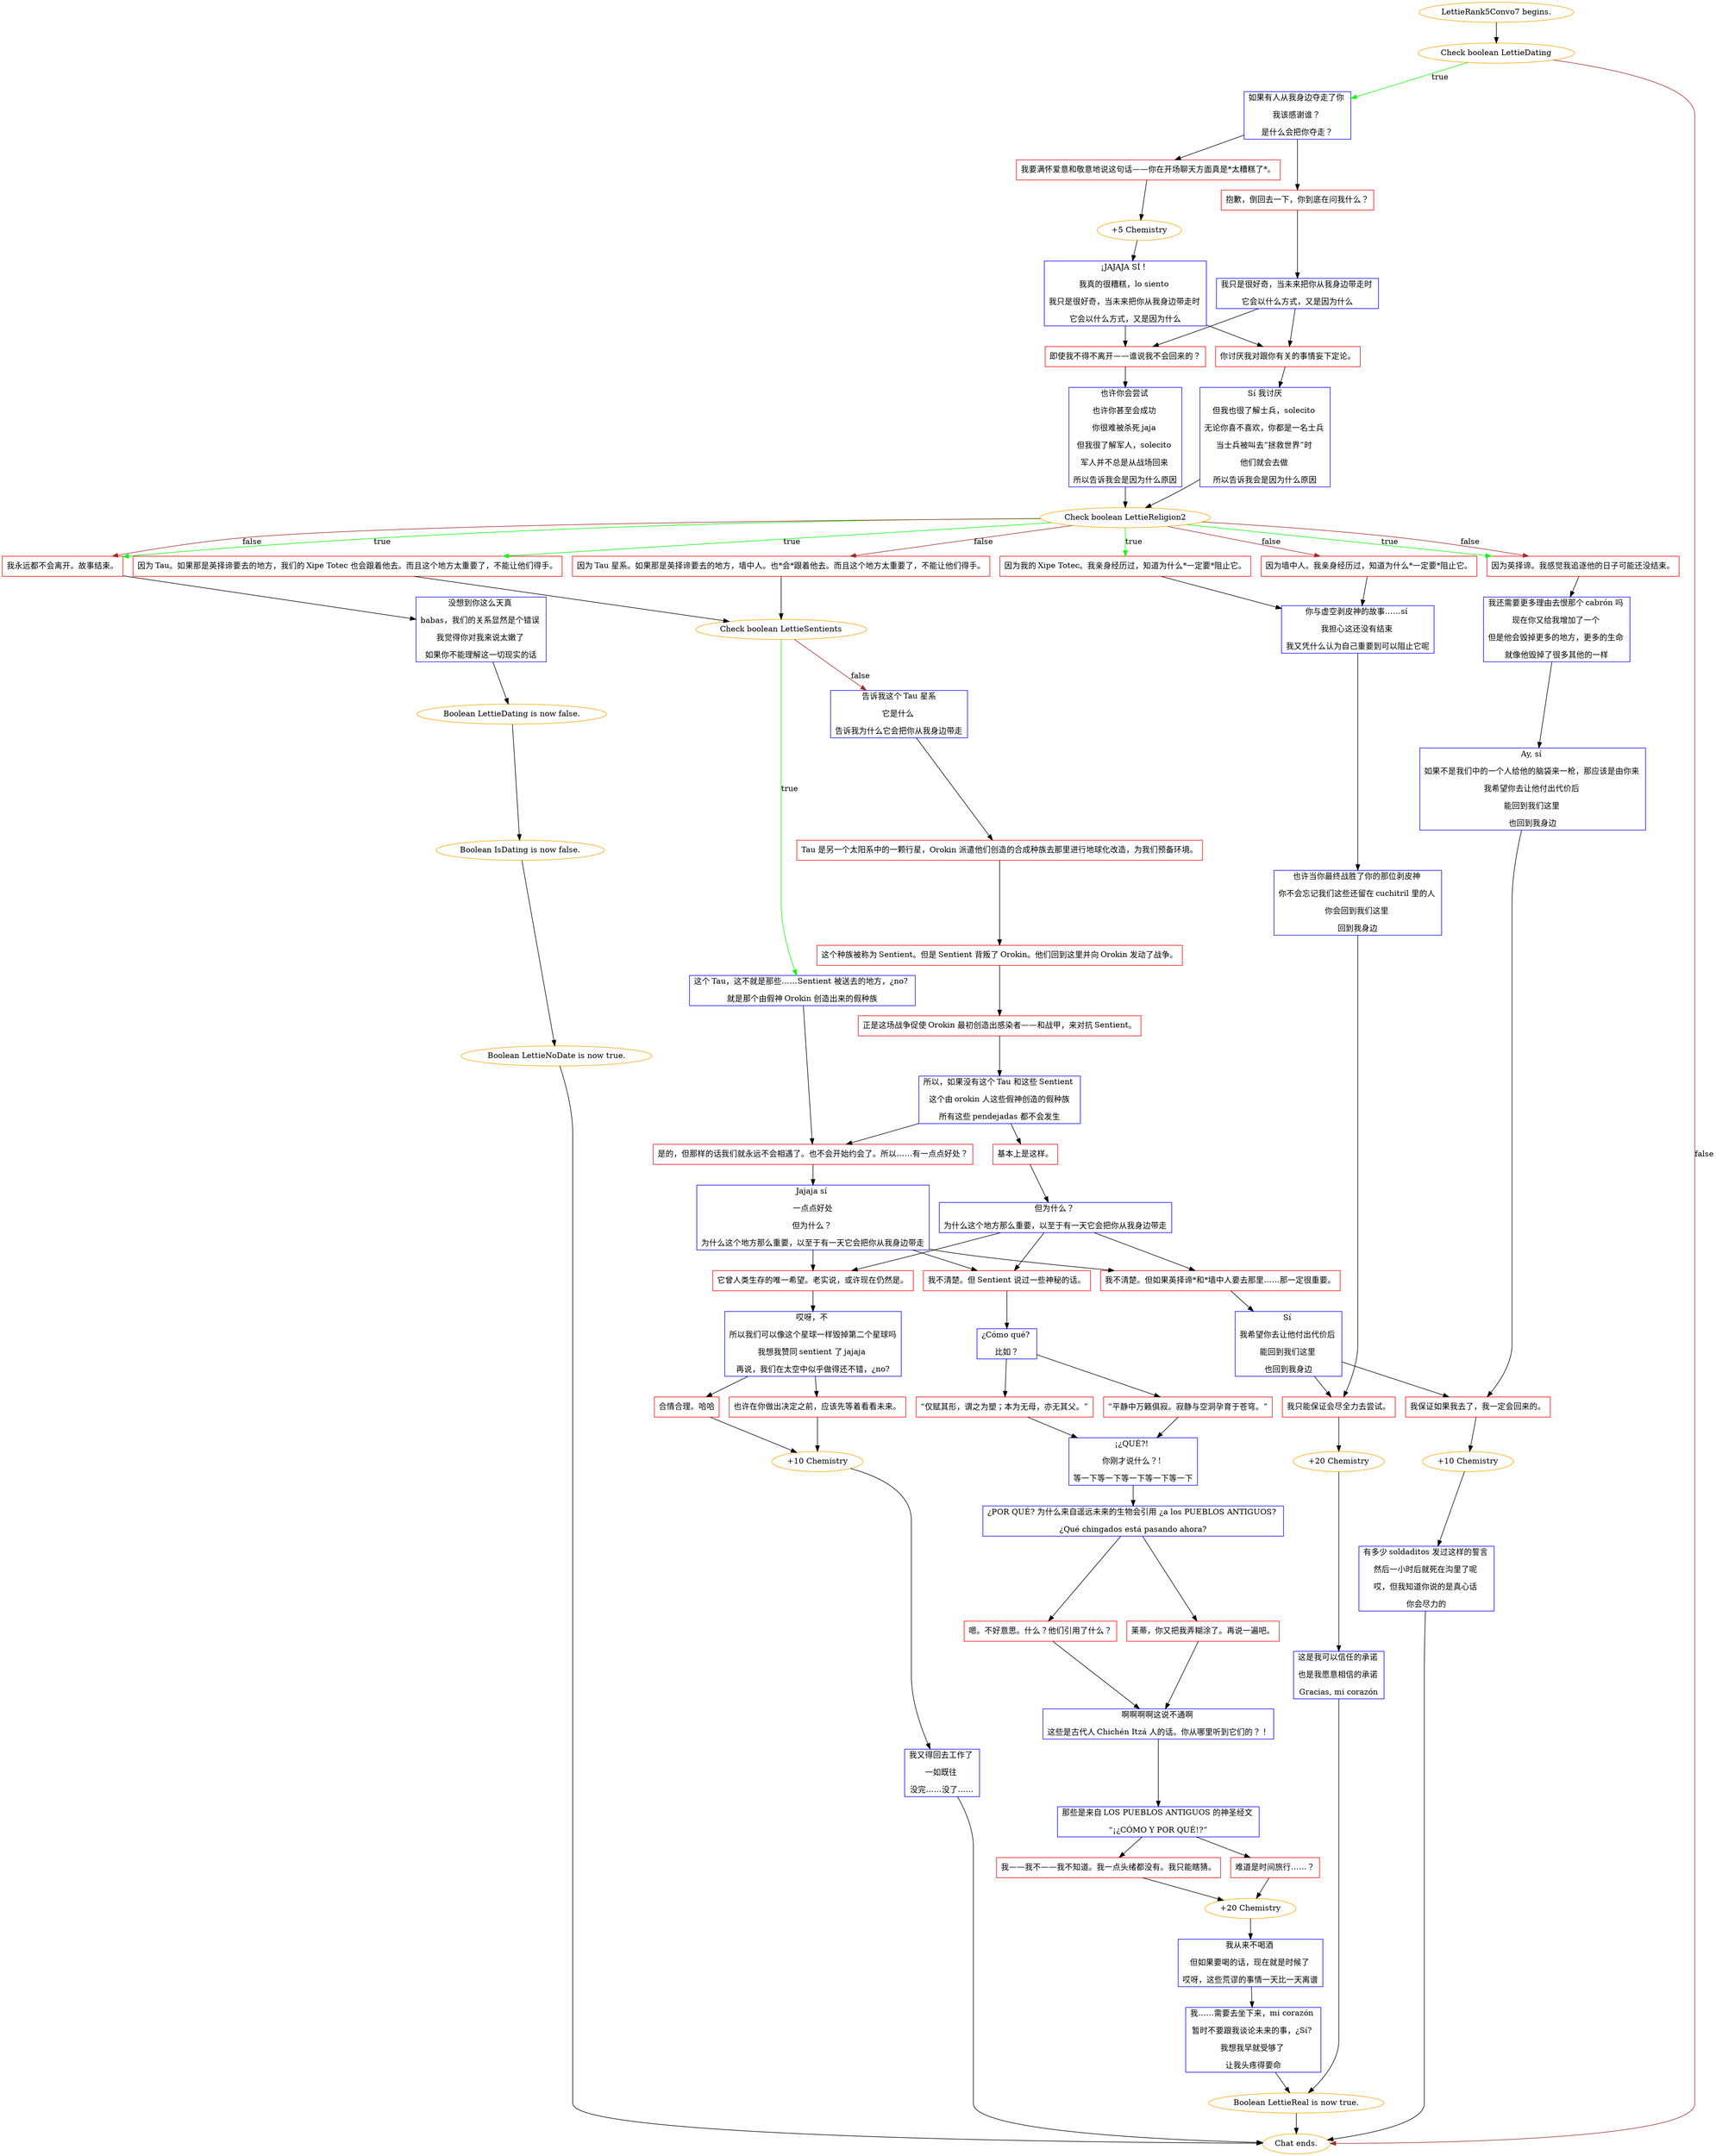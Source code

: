 digraph {
	"LettieRank5Convo7 begins." [color=orange];
		"LettieRank5Convo7 begins." -> j4288606571;
	j4288606571 [label="Check boolean LettieDating",color=orange];
		j4288606571 -> j2301918599 [label=true,color=green];
		j4288606571 -> "Chat ends." [label=false,color=brown];
	j2301918599 [label="如果有人从我身边夺走了你 
我该感谢谁？ 
是什么会把你夺走？",shape=box,color=blue];
		j2301918599 -> j375088538;
		j2301918599 -> j3445010480;
	"Chat ends." [color=orange];
	j375088538 [label="我要满怀爱意和敬意地说这句话——你在开场聊天方面真是*太糟糕了*。",shape=box,color=red];
		j375088538 -> j4185869169;
	j3445010480 [label="抱歉，倒回去一下，你到底在问我什么？",shape=box,color=red];
		j3445010480 -> j4268192064;
	j4185869169 [label="+5 Chemistry",color=orange];
		j4185869169 -> j2155571599;
	j4268192064 [label="我只是很好奇，当未来把你从我身边带走时 
它会以什么方式，又是因为什么",shape=box,color=blue];
		j4268192064 -> j1681178440;
		j4268192064 -> j1015834619;
	j2155571599 [label="¡JAJAJA SÍ！ 
我真的很糟糕，lo siento 
我只是很好奇，当未来把你从我身边带走时 
它会以什么方式，又是因为什么",shape=box,color=blue];
		j2155571599 -> j1681178440;
		j2155571599 -> j1015834619;
	j1681178440 [label="即使我不得不离开——谁说我不会回来的？",shape=box,color=red];
		j1681178440 -> j672078570;
	j1015834619 [label="你讨厌我对跟你有关的事情妄下定论。",shape=box,color=red];
		j1015834619 -> j1383945714;
	j672078570 [label="也许你会尝试 
也许你甚至会成功 
你很难被杀死 jaja 
但我很了解军人，solecito 
军人并不总是从战场回来 
所以告诉我会是因为什么原因",shape=box,color=blue];
		j672078570 -> j3234434887;
	j1383945714 [label="Sí 我讨厌
但我也很了解士兵，solecito 
无论你喜不喜欢，你都是一名士兵 
当士兵被叫去“拯救世界”时 
他们就会去做 
所以告诉我会是因为什么原因",shape=box,color=blue];
		j1383945714 -> j3234434887;
	j3234434887 [label="Check boolean LettieReligion2",color=orange];
		j3234434887 -> j518726374 [label=true,color=green];
		j3234434887 -> j3250556536 [label=true,color=green];
		j3234434887 -> j3938172688 [label=true,color=green];
		j3234434887 -> j510730235 [label=true,color=green];
		j3234434887 -> j518726374 [label=false,color=brown];
		j3234434887 -> j2086525013 [label=false,color=brown];
		j3234434887 -> j599445955 [label=false,color=brown];
		j3234434887 -> j510730235 [label=false,color=brown];
	j518726374 [label="因为英择谛。我感觉我追逐他的日子可能还没结束。",shape=box,color=red];
		j518726374 -> j3112096045;
	j3250556536 [label="因为我的 Xipe Totec。我亲身经历过，知道为什么*一定要*阻止它。",shape=box,color=red];
		j3250556536 -> j3012711251;
	j3938172688 [label="因为 Tau。如果那是英择谛要去的地方，我们的 Xipe Totec 也会跟着他去。而且这个地方太重要了，不能让他们得手。",shape=box,color=red];
		j3938172688 -> j3204689239;
	j510730235 [label="我永远都不会离开。故事结束。",shape=box,color=red];
		j510730235 -> j147668430;
	j2086525013 [label="因为墙中人。我亲身经历过，知道为什么*一定要*阻止它。",shape=box,color=red];
		j2086525013 -> j3012711251;
	j599445955 [label="因为 Tau 星系。如果那是英择谛要去的地方，墙中人。也*会*跟着他去。而且这个地方太重要了，不能让他们得手。",shape=box,color=red];
		j599445955 -> j3204689239;
	j3112096045 [label="我还需要更多理由去恨那个 cabrón 吗 
现在你又给我增加了一个 
但是他会毁掉更多的地方，更多的生命 
就像他毁掉了很多其他的一样",shape=box,color=blue];
		j3112096045 -> j1334518900;
	j3012711251 [label="你与虚空剥皮神的故事……sí 
我担心这还没有结束 
我又凭什么认为自己重要到可以阻止它呢",shape=box,color=blue];
		j3012711251 -> j334381304;
	j3204689239 [label="Check boolean LettieSentients",color=orange];
		j3204689239 -> j3381968233 [label=true,color=green];
		j3204689239 -> j1754479716 [label=false,color=brown];
	j147668430 [label="没想到你这么天真 
babas，我们的关系显然是个错误 
我觉得你对我来说太嫩了 
如果你不能理解这一切现实的话",shape=box,color=blue];
		j147668430 -> j2548450594;
	j1334518900 [label="Ay, sí 
如果不是我们中的一个人给他的脑袋来一枪，那应该是由你来 
我希望你去让他付出代价后 
能回到我们这里 
也回到我身边",shape=box,color=blue];
		j1334518900 -> j488555963;
	j334381304 [label="也许当你最终战胜了你的那位剥皮神 
你不会忘记我们这些还留在 cuchitril 里的人 
你会回到我们这里 
回到我身边",shape=box,color=blue];
		j334381304 -> j1793809251;
	j3381968233 [label="这个 Tau，这不就是那些……Sentient 被送去的地方，¿no? 
就是那个由假神 Orokin 创造出来的假种族",shape=box,color=blue];
		j3381968233 -> j1058760498;
	j1754479716 [label="告诉我这个 Tau 星系
它是什么 
告诉我为什么它会把你从我身边带走",shape=box,color=blue];
		j1754479716 -> j3948724860;
	j2548450594 [label="Boolean LettieDating is now false.",color=orange];
		j2548450594 -> j4086907321;
	j488555963 [label="我保证如果我去了，我一定会回来的。",shape=box,color=red];
		j488555963 -> j2861083174;
	j1793809251 [label="我只能保证会尽全力去尝试。",shape=box,color=red];
		j1793809251 -> j1540268917;
	j1058760498 [label="是的，但那样的话我们就永远不会相遇了。也不会开始约会了。所以……有一点点好处？",shape=box,color=red];
		j1058760498 -> j2117192733;
	j3948724860 [label="Tau 是另一个太阳系中的一颗行星，Orokin 派遣他们创造的合成种族去那里进行地球化改造，为我们预备环境。",shape=box,color=red];
		j3948724860 -> j2986176090;
	j4086907321 [label="Boolean IsDating is now false.",color=orange];
		j4086907321 -> j2703113057;
	j2861083174 [label="+10 Chemistry",color=orange];
		j2861083174 -> j5307772;
	j1540268917 [label="+20 Chemistry",color=orange];
		j1540268917 -> j3081218594;
	j2117192733 [label="Jajaja sí 
一点点好处
但为什么？ 
为什么这个地方那么重要，以至于有一天它会把你从我身边带走",shape=box,color=blue];
		j2117192733 -> j2078003332;
		j2117192733 -> j1890651273;
		j2117192733 -> j2233963271;
	j2986176090 [label="这个种族被称为 Sentient。但是 Sentient 背叛了 Orokin。他们回到这里并向 Orokin 发动了战争。",shape=box,color=red];
		j2986176090 -> j1651454318;
	j2703113057 [label="Boolean LettieNoDate is now true.",color=orange];
		j2703113057 -> "Chat ends.";
	j5307772 [label="有多少 soldaditos 发过这样的誓言 
然后一小时后就死在沟里了呢 
哎，但我知道你说的是真心话 
你会尽力的",shape=box,color=blue];
		j5307772 -> "Chat ends.";
	j3081218594 [label="这是我可以信任的承诺 
也是我愿意相信的承诺 
Gracias, mi corazón",shape=box,color=blue];
		j3081218594 -> j1472871842;
	j2078003332 [label="我不清楚。但如果英择谛*和*墙中人要去那里……那一定很重要。",shape=box,color=red];
		j2078003332 -> j1251978509;
	j1890651273 [label="它曾人类生存的唯一希望。老实说，或许现在仍然是。",shape=box,color=red];
		j1890651273 -> j547033612;
	j2233963271 [label="我不清楚。但 Sentient 说过一些神秘的话。",shape=box,color=red];
		j2233963271 -> j822534853;
	j1651454318 [label="正是这场战争促使 Orokin 最初创造出感染者——和战甲，来对抗 Sentient。",shape=box,color=red];
		j1651454318 -> j4249438121;
	j1472871842 [label="Boolean LettieReal is now true.",color=orange];
		j1472871842 -> "Chat ends.";
	j1251978509 [label="Sí 
我希望你去让他付出代价后 
能回到我们这里 
也回到我身边",shape=box,color=blue];
		j1251978509 -> j488555963;
		j1251978509 -> j1793809251;
	j547033612 [label="哎呀，不 
所以我们可以像这个星球一样毁掉第二个星球吗
我想我赞同 sentient 了 jajaja 
再说，我们在太空中似乎做得还不错，¿no?",shape=box,color=blue];
		j547033612 -> j2405117675;
		j547033612 -> j578388810;
	j822534853 [label="¿Cómo qué? 
比如？",shape=box,color=blue];
		j822534853 -> j961292526;
		j822534853 -> j3086491540;
	j4249438121 [label="所以，如果没有这个 Tau 和这些 Sentient 
这个由 orokin 人这些假神创造的假种族
所有这些 pendejadas 都不会发生",shape=box,color=blue];
		j4249438121 -> j1058760498;
		j4249438121 -> j2993569022;
	j2405117675 [label="合情合理。哈哈",shape=box,color=red];
		j2405117675 -> j2459663416;
	j578388810 [label="也许在你做出决定之前，应该先等着看看未来。",shape=box,color=red];
		j578388810 -> j2459663416;
	j961292526 [label="“平静中万籁俱寂。寂静与空洞孕育于苍穹。”",shape=box,color=red];
		j961292526 -> j2178683573;
	j3086491540 [label="“仅赋其形，谓之为塑；本为无母，亦无其父。”",shape=box,color=red];
		j3086491540 -> j2178683573;
	j2993569022 [label="基本上是这样。",shape=box,color=red];
		j2993569022 -> j2476410362;
	j2459663416 [label="+10 Chemistry",color=orange];
		j2459663416 -> j1708887515;
	j2178683573 [label="¡¿QUÉ?! 
你刚才说什么？! 
等一下等一下等一下等一下等一下",shape=box,color=blue];
		j2178683573 -> j728352543;
	j2476410362 [label="但为什么？ 
为什么这个地方那么重要，以至于有一天它会把你从我身边带走",shape=box,color=blue];
		j2476410362 -> j2078003332;
		j2476410362 -> j1890651273;
		j2476410362 -> j2233963271;
	j1708887515 [label="我又得回去工作了 
一如既往 
没完……没了……",shape=box,color=blue];
		j1708887515 -> "Chat ends.";
	j728352543 [label="¿POR QUÉ? 为什么来自遥远未来的生物会引用 ¿a los PUEBLOS ANTIGUOS? 
¿Qué chingados está pasando ahora?",shape=box,color=blue];
		j728352543 -> j2688966343;
		j728352543 -> j797465502;
	j2688966343 [label="嗯。不好意思。什么？他们引用了什么？",shape=box,color=red];
		j2688966343 -> j1217139562;
	j797465502 [label="莱蒂，你又把我弄糊涂了。再说一遍吧。",shape=box,color=red];
		j797465502 -> j1217139562;
	j1217139562 [label="啊啊啊啊这说不通啊 
这些是古代人 Chichén Itzá 人的话。你从哪里听到它们的？！",shape=box,color=blue];
		j1217139562 -> j537906963;
	j537906963 [label="那些是来自 LOS PUEBLOS ANTIGUOS 的神圣经文 
“¡¿CÓMO Y POR QUÉ!?”",shape=box,color=blue];
		j537906963 -> j962563841;
		j537906963 -> j2877070546;
	j962563841 [label="我——我不——我不知道。我一点头绪都没有。我只能瞎猜。",shape=box,color=red];
		j962563841 -> j3811754702;
	j2877070546 [label="难道是时间旅行……？",shape=box,color=red];
		j2877070546 -> j3811754702;
	j3811754702 [label="+20 Chemistry",color=orange];
		j3811754702 -> j2391228640;
	j2391228640 [label="我从来不喝酒 
但如果要喝的话，现在就是时候了 
哎呀，这些荒谬的事情一天比一天离谱",shape=box,color=blue];
		j2391228640 -> j449099902;
	j449099902 [label="我……需要去坐下来，mi corazón 
暂时不要跟我谈论未来的事，¿Sí? 
我想我早就受够了 
让我头疼得要命",shape=box,color=blue];
		j449099902 -> j1472871842;
}